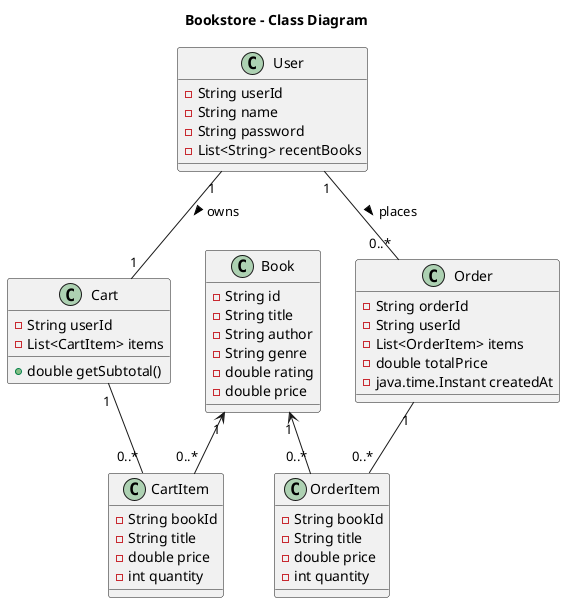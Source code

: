 @startuml
title Bookstore - Class Diagram

class Book {
  - String id
  - String title
  - String author
  - String genre
  - double rating
  - double price
}

class User {
  - String userId
  - String name
  - String password
  - List<String> recentBooks
}

class Cart {
  - String userId
  - List<CartItem> items
  + double getSubtotal()
}

class CartItem {
  - String bookId
  - String title
  - double price
  - int quantity
}

class Order {
  - String orderId
  - String userId
  - List<OrderItem> items
  - double totalPrice
  - java.time.Instant createdAt
}

class OrderItem {
  - String bookId
  - String title
  - double price
  - int quantity
}

User "1" -- "1" Cart : owns >
Cart "1" -- "0..*" CartItem
Order "1" -- "0..*" OrderItem
User "1" -- "0..*" Order : places >
Book "1" <-- "0..*" CartItem
Book "1" <-- "0..*" OrderItem

@enduml
